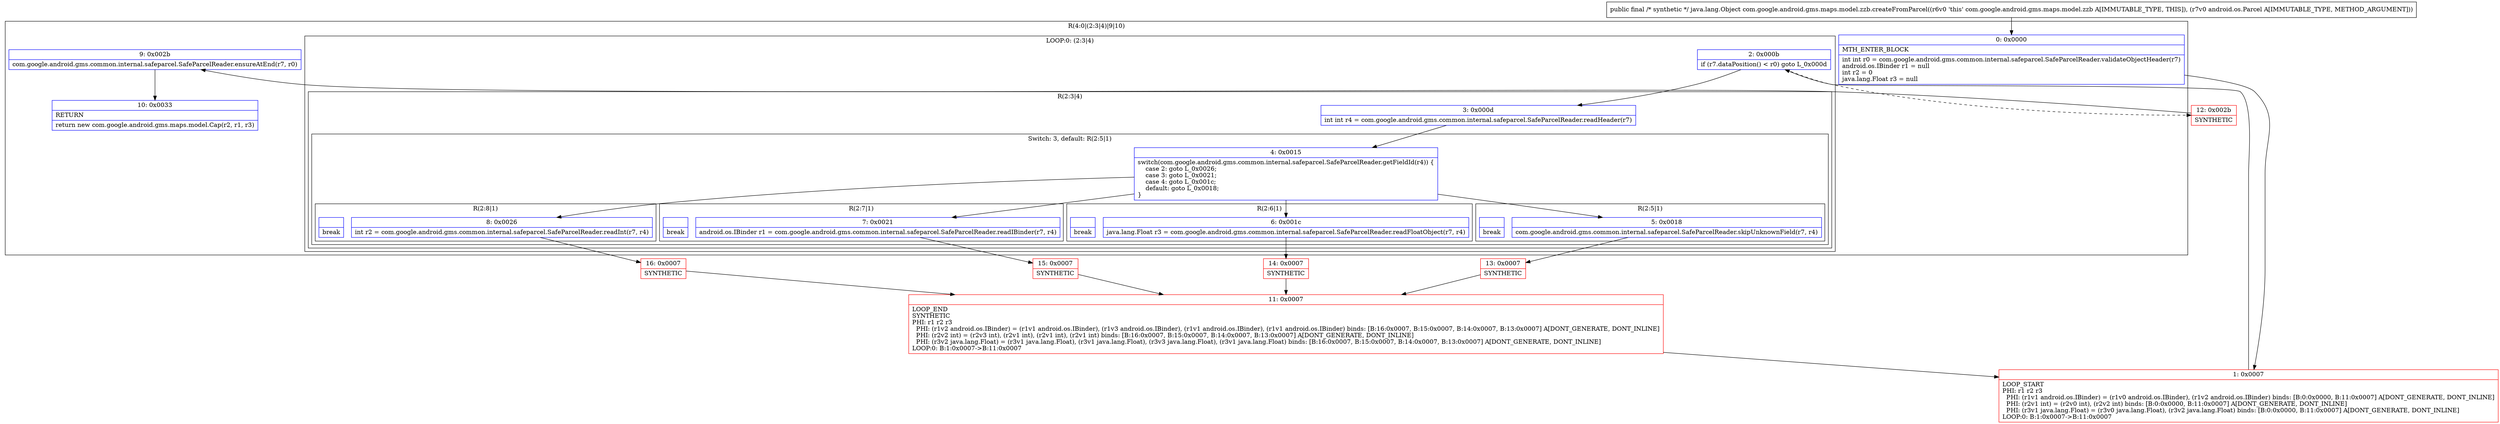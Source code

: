 digraph "CFG forcom.google.android.gms.maps.model.zzb.createFromParcel(Landroid\/os\/Parcel;)Ljava\/lang\/Object;" {
subgraph cluster_Region_57788452 {
label = "R(4:0|(2:3|4)|9|10)";
node [shape=record,color=blue];
Node_0 [shape=record,label="{0\:\ 0x0000|MTH_ENTER_BLOCK\l|int int r0 = com.google.android.gms.common.internal.safeparcel.SafeParcelReader.validateObjectHeader(r7)\landroid.os.IBinder r1 = null\lint r2 = 0\ljava.lang.Float r3 = null\l}"];
subgraph cluster_LoopRegion_1366170530 {
label = "LOOP:0: (2:3|4)";
node [shape=record,color=blue];
Node_2 [shape=record,label="{2\:\ 0x000b|if (r7.dataPosition() \< r0) goto L_0x000d\l}"];
subgraph cluster_Region_930979786 {
label = "R(2:3|4)";
node [shape=record,color=blue];
Node_3 [shape=record,label="{3\:\ 0x000d|int int r4 = com.google.android.gms.common.internal.safeparcel.SafeParcelReader.readHeader(r7)\l}"];
subgraph cluster_SwitchRegion_2101777951 {
label = "Switch: 3, default: R(2:5|1)";
node [shape=record,color=blue];
Node_4 [shape=record,label="{4\:\ 0x0015|switch(com.google.android.gms.common.internal.safeparcel.SafeParcelReader.getFieldId(r4)) \{\l    case 2: goto L_0x0026;\l    case 3: goto L_0x0021;\l    case 4: goto L_0x001c;\l    default: goto L_0x0018;\l\}\l}"];
subgraph cluster_Region_458423816 {
label = "R(2:8|1)";
node [shape=record,color=blue];
Node_8 [shape=record,label="{8\:\ 0x0026|int r2 = com.google.android.gms.common.internal.safeparcel.SafeParcelReader.readInt(r7, r4)\l}"];
Node_InsnContainer_211993544 [shape=record,label="{|break\l}"];
}
subgraph cluster_Region_1946672836 {
label = "R(2:7|1)";
node [shape=record,color=blue];
Node_7 [shape=record,label="{7\:\ 0x0021|android.os.IBinder r1 = com.google.android.gms.common.internal.safeparcel.SafeParcelReader.readIBinder(r7, r4)\l}"];
Node_InsnContainer_962011072 [shape=record,label="{|break\l}"];
}
subgraph cluster_Region_376386990 {
label = "R(2:6|1)";
node [shape=record,color=blue];
Node_6 [shape=record,label="{6\:\ 0x001c|java.lang.Float r3 = com.google.android.gms.common.internal.safeparcel.SafeParcelReader.readFloatObject(r7, r4)\l}"];
Node_InsnContainer_264380297 [shape=record,label="{|break\l}"];
}
subgraph cluster_Region_1911067905 {
label = "R(2:5|1)";
node [shape=record,color=blue];
Node_5 [shape=record,label="{5\:\ 0x0018|com.google.android.gms.common.internal.safeparcel.SafeParcelReader.skipUnknownField(r7, r4)\l}"];
Node_InsnContainer_543725672 [shape=record,label="{|break\l}"];
}
}
}
}
Node_9 [shape=record,label="{9\:\ 0x002b|com.google.android.gms.common.internal.safeparcel.SafeParcelReader.ensureAtEnd(r7, r0)\l}"];
Node_10 [shape=record,label="{10\:\ 0x0033|RETURN\l|return new com.google.android.gms.maps.model.Cap(r2, r1, r3)\l}"];
}
Node_1 [shape=record,color=red,label="{1\:\ 0x0007|LOOP_START\lPHI: r1 r2 r3 \l  PHI: (r1v1 android.os.IBinder) = (r1v0 android.os.IBinder), (r1v2 android.os.IBinder) binds: [B:0:0x0000, B:11:0x0007] A[DONT_GENERATE, DONT_INLINE]\l  PHI: (r2v1 int) = (r2v0 int), (r2v2 int) binds: [B:0:0x0000, B:11:0x0007] A[DONT_GENERATE, DONT_INLINE]\l  PHI: (r3v1 java.lang.Float) = (r3v0 java.lang.Float), (r3v2 java.lang.Float) binds: [B:0:0x0000, B:11:0x0007] A[DONT_GENERATE, DONT_INLINE]\lLOOP:0: B:1:0x0007\-\>B:11:0x0007\l}"];
Node_11 [shape=record,color=red,label="{11\:\ 0x0007|LOOP_END\lSYNTHETIC\lPHI: r1 r2 r3 \l  PHI: (r1v2 android.os.IBinder) = (r1v1 android.os.IBinder), (r1v3 android.os.IBinder), (r1v1 android.os.IBinder), (r1v1 android.os.IBinder) binds: [B:16:0x0007, B:15:0x0007, B:14:0x0007, B:13:0x0007] A[DONT_GENERATE, DONT_INLINE]\l  PHI: (r2v2 int) = (r2v3 int), (r2v1 int), (r2v1 int), (r2v1 int) binds: [B:16:0x0007, B:15:0x0007, B:14:0x0007, B:13:0x0007] A[DONT_GENERATE, DONT_INLINE]\l  PHI: (r3v2 java.lang.Float) = (r3v1 java.lang.Float), (r3v1 java.lang.Float), (r3v3 java.lang.Float), (r3v1 java.lang.Float) binds: [B:16:0x0007, B:15:0x0007, B:14:0x0007, B:13:0x0007] A[DONT_GENERATE, DONT_INLINE]\lLOOP:0: B:1:0x0007\-\>B:11:0x0007\l}"];
Node_12 [shape=record,color=red,label="{12\:\ 0x002b|SYNTHETIC\l}"];
Node_13 [shape=record,color=red,label="{13\:\ 0x0007|SYNTHETIC\l}"];
Node_14 [shape=record,color=red,label="{14\:\ 0x0007|SYNTHETIC\l}"];
Node_15 [shape=record,color=red,label="{15\:\ 0x0007|SYNTHETIC\l}"];
Node_16 [shape=record,color=red,label="{16\:\ 0x0007|SYNTHETIC\l}"];
MethodNode[shape=record,label="{public final \/* synthetic *\/ java.lang.Object com.google.android.gms.maps.model.zzb.createFromParcel((r6v0 'this' com.google.android.gms.maps.model.zzb A[IMMUTABLE_TYPE, THIS]), (r7v0 android.os.Parcel A[IMMUTABLE_TYPE, METHOD_ARGUMENT])) }"];
MethodNode -> Node_0;
Node_0 -> Node_1;
Node_2 -> Node_3;
Node_2 -> Node_12[style=dashed];
Node_3 -> Node_4;
Node_4 -> Node_5;
Node_4 -> Node_6;
Node_4 -> Node_7;
Node_4 -> Node_8;
Node_8 -> Node_16;
Node_7 -> Node_15;
Node_6 -> Node_14;
Node_5 -> Node_13;
Node_9 -> Node_10;
Node_1 -> Node_2;
Node_11 -> Node_1;
Node_12 -> Node_9;
Node_13 -> Node_11;
Node_14 -> Node_11;
Node_15 -> Node_11;
Node_16 -> Node_11;
}

